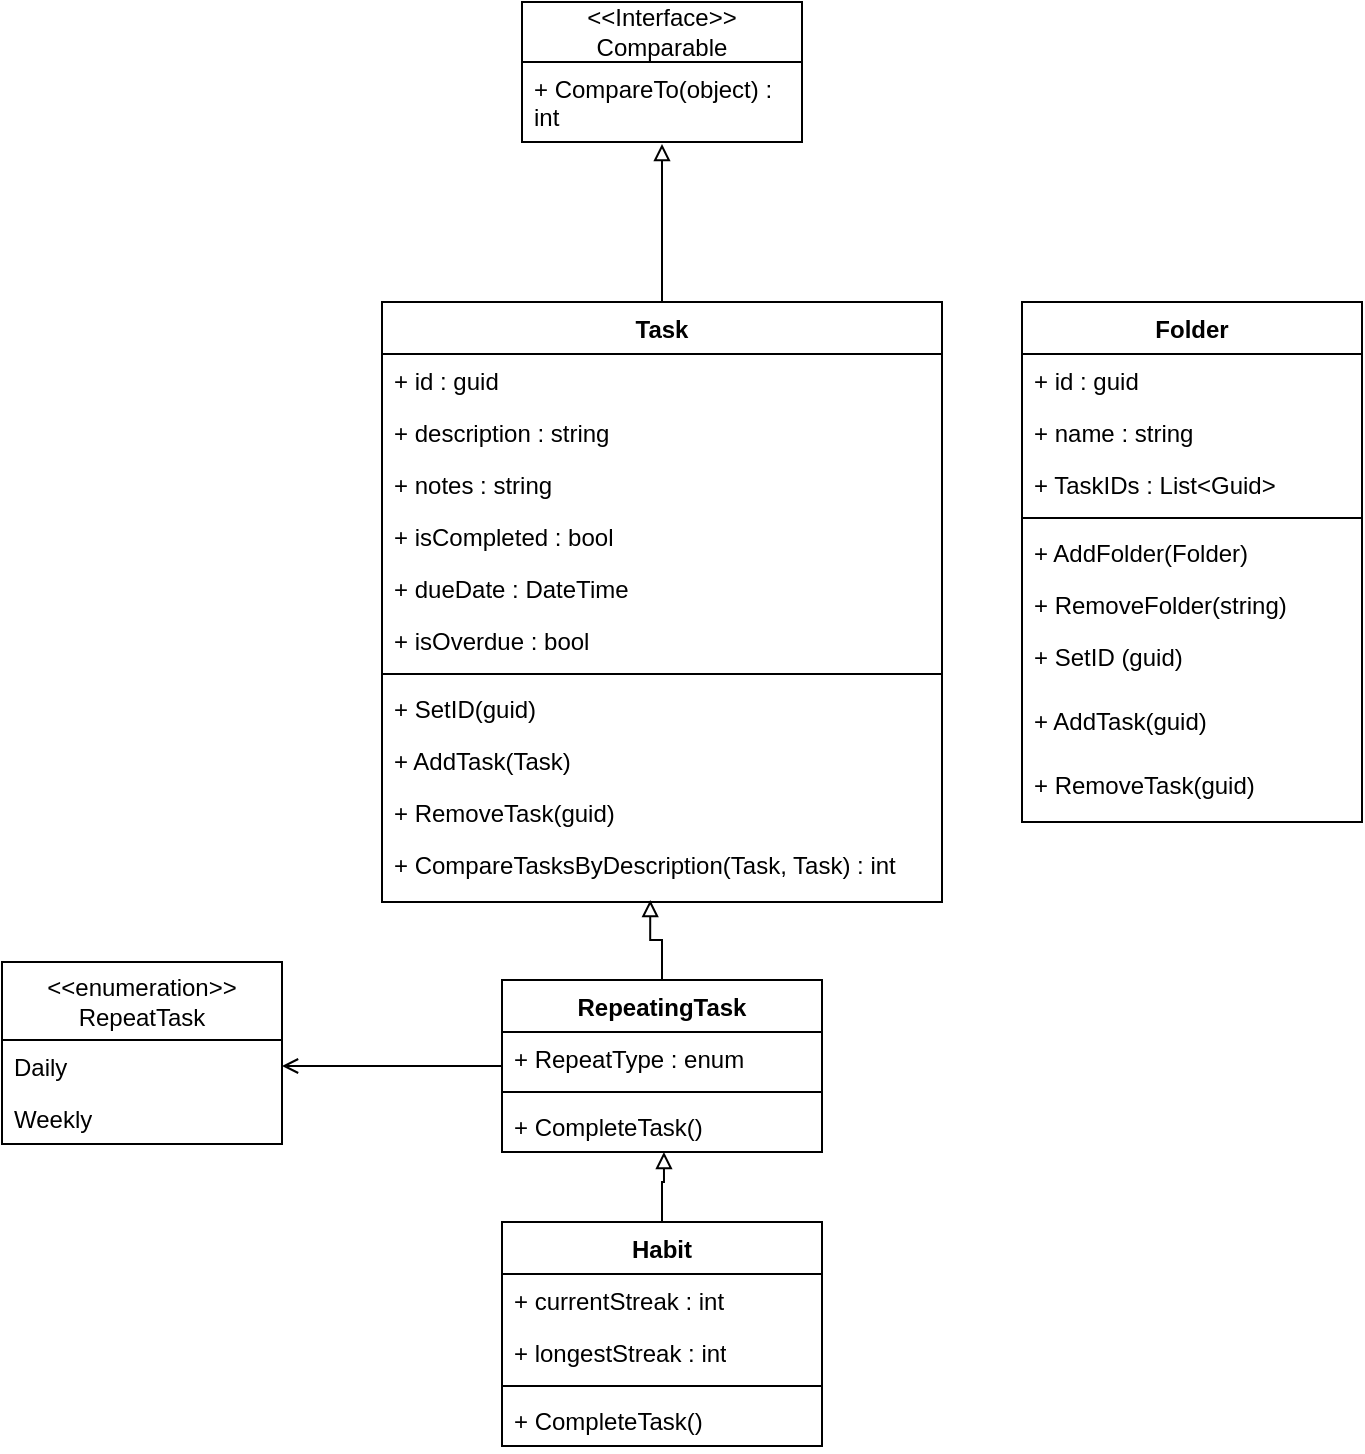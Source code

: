 <mxfile version="24.4.3" type="device">
  <diagram name="Page-1" id="kW_AgVgdczES7CQLEwff">
    <mxGraphModel dx="1687" dy="915" grid="1" gridSize="10" guides="1" tooltips="1" connect="1" arrows="1" fold="1" page="1" pageScale="1" pageWidth="850" pageHeight="1100" math="0" shadow="0">
      <root>
        <mxCell id="0" />
        <mxCell id="1" parent="0" />
        <mxCell id="ZyRgSm2NHf9_5AOlG4TQ-1" value="Task" style="swimlane;fontStyle=1;align=center;verticalAlign=top;childLayout=stackLayout;horizontal=1;startSize=26;horizontalStack=0;resizeParent=1;resizeParentMax=0;resizeLast=0;collapsible=1;marginBottom=0;whiteSpace=wrap;html=1;" vertex="1" parent="1">
          <mxGeometry x="200" y="190" width="280" height="300" as="geometry" />
        </mxCell>
        <mxCell id="ZyRgSm2NHf9_5AOlG4TQ-5" value="+ id : guid&lt;div&gt;&lt;br&gt;&lt;/div&gt;" style="text;strokeColor=none;fillColor=none;align=left;verticalAlign=top;spacingLeft=4;spacingRight=4;overflow=hidden;rotatable=0;points=[[0,0.5],[1,0.5]];portConstraint=eastwest;whiteSpace=wrap;html=1;" vertex="1" parent="ZyRgSm2NHf9_5AOlG4TQ-1">
          <mxGeometry y="26" width="280" height="26" as="geometry" />
        </mxCell>
        <mxCell id="ZyRgSm2NHf9_5AOlG4TQ-6" value="+ description : string" style="text;strokeColor=none;fillColor=none;align=left;verticalAlign=top;spacingLeft=4;spacingRight=4;overflow=hidden;rotatable=0;points=[[0,0.5],[1,0.5]];portConstraint=eastwest;whiteSpace=wrap;html=1;" vertex="1" parent="ZyRgSm2NHf9_5AOlG4TQ-1">
          <mxGeometry y="52" width="280" height="26" as="geometry" />
        </mxCell>
        <mxCell id="ZyRgSm2NHf9_5AOlG4TQ-7" value="+ notes : string" style="text;strokeColor=none;fillColor=none;align=left;verticalAlign=top;spacingLeft=4;spacingRight=4;overflow=hidden;rotatable=0;points=[[0,0.5],[1,0.5]];portConstraint=eastwest;whiteSpace=wrap;html=1;" vertex="1" parent="ZyRgSm2NHf9_5AOlG4TQ-1">
          <mxGeometry y="78" width="280" height="26" as="geometry" />
        </mxCell>
        <mxCell id="ZyRgSm2NHf9_5AOlG4TQ-8" value="+ isCompleted : bool" style="text;strokeColor=none;fillColor=none;align=left;verticalAlign=top;spacingLeft=4;spacingRight=4;overflow=hidden;rotatable=0;points=[[0,0.5],[1,0.5]];portConstraint=eastwest;whiteSpace=wrap;html=1;" vertex="1" parent="ZyRgSm2NHf9_5AOlG4TQ-1">
          <mxGeometry y="104" width="280" height="26" as="geometry" />
        </mxCell>
        <mxCell id="ZyRgSm2NHf9_5AOlG4TQ-9" value="+ dueDate : DateTime" style="text;strokeColor=none;fillColor=none;align=left;verticalAlign=top;spacingLeft=4;spacingRight=4;overflow=hidden;rotatable=0;points=[[0,0.5],[1,0.5]];portConstraint=eastwest;whiteSpace=wrap;html=1;" vertex="1" parent="ZyRgSm2NHf9_5AOlG4TQ-1">
          <mxGeometry y="130" width="280" height="26" as="geometry" />
        </mxCell>
        <mxCell id="ZyRgSm2NHf9_5AOlG4TQ-2" value="+ isOverdue : bool" style="text;strokeColor=none;fillColor=none;align=left;verticalAlign=top;spacingLeft=4;spacingRight=4;overflow=hidden;rotatable=0;points=[[0,0.5],[1,0.5]];portConstraint=eastwest;whiteSpace=wrap;html=1;" vertex="1" parent="ZyRgSm2NHf9_5AOlG4TQ-1">
          <mxGeometry y="156" width="280" height="26" as="geometry" />
        </mxCell>
        <mxCell id="ZyRgSm2NHf9_5AOlG4TQ-3" value="" style="line;strokeWidth=1;fillColor=none;align=left;verticalAlign=middle;spacingTop=-1;spacingLeft=3;spacingRight=3;rotatable=0;labelPosition=right;points=[];portConstraint=eastwest;strokeColor=inherit;" vertex="1" parent="ZyRgSm2NHf9_5AOlG4TQ-1">
          <mxGeometry y="182" width="280" height="8" as="geometry" />
        </mxCell>
        <mxCell id="ZyRgSm2NHf9_5AOlG4TQ-4" value="+ SetID(guid)" style="text;strokeColor=none;fillColor=none;align=left;verticalAlign=top;spacingLeft=4;spacingRight=4;overflow=hidden;rotatable=0;points=[[0,0.5],[1,0.5]];portConstraint=eastwest;whiteSpace=wrap;html=1;" vertex="1" parent="ZyRgSm2NHf9_5AOlG4TQ-1">
          <mxGeometry y="190" width="280" height="26" as="geometry" />
        </mxCell>
        <mxCell id="ZyRgSm2NHf9_5AOlG4TQ-13" value="+ AddTask(Task)" style="text;strokeColor=none;fillColor=none;align=left;verticalAlign=top;spacingLeft=4;spacingRight=4;overflow=hidden;rotatable=0;points=[[0,0.5],[1,0.5]];portConstraint=eastwest;whiteSpace=wrap;html=1;" vertex="1" parent="ZyRgSm2NHf9_5AOlG4TQ-1">
          <mxGeometry y="216" width="280" height="26" as="geometry" />
        </mxCell>
        <mxCell id="ZyRgSm2NHf9_5AOlG4TQ-12" value="+ RemoveTask(guid)" style="text;strokeColor=none;fillColor=none;align=left;verticalAlign=top;spacingLeft=4;spacingRight=4;overflow=hidden;rotatable=0;points=[[0,0.5],[1,0.5]];portConstraint=eastwest;whiteSpace=wrap;html=1;" vertex="1" parent="ZyRgSm2NHf9_5AOlG4TQ-1">
          <mxGeometry y="242" width="280" height="26" as="geometry" />
        </mxCell>
        <mxCell id="ZyRgSm2NHf9_5AOlG4TQ-11" value="+ CompareTasksByDescription(Task, Task) : int" style="text;strokeColor=none;fillColor=none;align=left;verticalAlign=top;spacingLeft=4;spacingRight=4;overflow=hidden;rotatable=0;points=[[0,0.5],[1,0.5]];portConstraint=eastwest;whiteSpace=wrap;html=1;" vertex="1" parent="ZyRgSm2NHf9_5AOlG4TQ-1">
          <mxGeometry y="268" width="280" height="32" as="geometry" />
        </mxCell>
        <mxCell id="ZyRgSm2NHf9_5AOlG4TQ-14" value="&amp;lt;&amp;lt;Interface&amp;gt;&amp;gt;&lt;div&gt;Comparable&lt;/div&gt;" style="swimlane;fontStyle=0;childLayout=stackLayout;horizontal=1;startSize=30;fillColor=none;horizontalStack=0;resizeParent=1;resizeParentMax=0;resizeLast=0;collapsible=1;marginBottom=0;whiteSpace=wrap;html=1;" vertex="1" parent="1">
          <mxGeometry x="270" y="40" width="140" height="70" as="geometry" />
        </mxCell>
        <mxCell id="ZyRgSm2NHf9_5AOlG4TQ-15" value="+ CompareTo(object) : int" style="text;strokeColor=none;fillColor=none;align=left;verticalAlign=top;spacingLeft=4;spacingRight=4;overflow=hidden;rotatable=0;points=[[0,0.5],[1,0.5]];portConstraint=eastwest;whiteSpace=wrap;html=1;" vertex="1" parent="ZyRgSm2NHf9_5AOlG4TQ-14">
          <mxGeometry y="30" width="140" height="40" as="geometry" />
        </mxCell>
        <mxCell id="ZyRgSm2NHf9_5AOlG4TQ-18" style="edgeStyle=orthogonalEdgeStyle;rounded=0;orthogonalLoop=1;jettySize=auto;html=1;entryX=0.5;entryY=1.025;entryDx=0;entryDy=0;entryPerimeter=0;endArrow=block;endFill=0;" edge="1" parent="1" source="ZyRgSm2NHf9_5AOlG4TQ-1" target="ZyRgSm2NHf9_5AOlG4TQ-15">
          <mxGeometry relative="1" as="geometry" />
        </mxCell>
        <mxCell id="ZyRgSm2NHf9_5AOlG4TQ-23" style="edgeStyle=orthogonalEdgeStyle;rounded=0;orthogonalLoop=1;jettySize=auto;html=1;endArrow=open;endFill=0;entryX=1;entryY=0.5;entryDx=0;entryDy=0;" edge="1" parent="1" source="ZyRgSm2NHf9_5AOlG4TQ-19" target="ZyRgSm2NHf9_5AOlG4TQ-25">
          <mxGeometry relative="1" as="geometry">
            <mxPoint x="170" y="572" as="targetPoint" />
          </mxGeometry>
        </mxCell>
        <mxCell id="ZyRgSm2NHf9_5AOlG4TQ-19" value="RepeatingTask" style="swimlane;fontStyle=1;align=center;verticalAlign=top;childLayout=stackLayout;horizontal=1;startSize=26;horizontalStack=0;resizeParent=1;resizeParentMax=0;resizeLast=0;collapsible=1;marginBottom=0;whiteSpace=wrap;html=1;" vertex="1" parent="1">
          <mxGeometry x="260" y="529" width="160" height="86" as="geometry" />
        </mxCell>
        <mxCell id="ZyRgSm2NHf9_5AOlG4TQ-20" value="+ RepeatType : enum" style="text;strokeColor=none;fillColor=none;align=left;verticalAlign=top;spacingLeft=4;spacingRight=4;overflow=hidden;rotatable=0;points=[[0,0.5],[1,0.5]];portConstraint=eastwest;whiteSpace=wrap;html=1;" vertex="1" parent="ZyRgSm2NHf9_5AOlG4TQ-19">
          <mxGeometry y="26" width="160" height="26" as="geometry" />
        </mxCell>
        <mxCell id="ZyRgSm2NHf9_5AOlG4TQ-21" value="" style="line;strokeWidth=1;fillColor=none;align=left;verticalAlign=middle;spacingTop=-1;spacingLeft=3;spacingRight=3;rotatable=0;labelPosition=right;points=[];portConstraint=eastwest;strokeColor=inherit;" vertex="1" parent="ZyRgSm2NHf9_5AOlG4TQ-19">
          <mxGeometry y="52" width="160" height="8" as="geometry" />
        </mxCell>
        <mxCell id="ZyRgSm2NHf9_5AOlG4TQ-22" value="+ CompleteTask()" style="text;strokeColor=none;fillColor=none;align=left;verticalAlign=top;spacingLeft=4;spacingRight=4;overflow=hidden;rotatable=0;points=[[0,0.5],[1,0.5]];portConstraint=eastwest;whiteSpace=wrap;html=1;" vertex="1" parent="ZyRgSm2NHf9_5AOlG4TQ-19">
          <mxGeometry y="60" width="160" height="26" as="geometry" />
        </mxCell>
        <mxCell id="ZyRgSm2NHf9_5AOlG4TQ-24" value="&amp;lt;&amp;lt;enumeration&amp;gt;&amp;gt;&lt;div&gt;RepeatTask&lt;/div&gt;" style="swimlane;fontStyle=0;childLayout=stackLayout;horizontal=1;startSize=39;fillColor=none;horizontalStack=0;resizeParent=1;resizeParentMax=0;resizeLast=0;collapsible=1;marginBottom=0;whiteSpace=wrap;html=1;" vertex="1" parent="1">
          <mxGeometry x="10" y="520" width="140" height="91" as="geometry" />
        </mxCell>
        <mxCell id="ZyRgSm2NHf9_5AOlG4TQ-25" value="Daily" style="text;strokeColor=none;fillColor=none;align=left;verticalAlign=top;spacingLeft=4;spacingRight=4;overflow=hidden;rotatable=0;points=[[0,0.5],[1,0.5]];portConstraint=eastwest;whiteSpace=wrap;html=1;" vertex="1" parent="ZyRgSm2NHf9_5AOlG4TQ-24">
          <mxGeometry y="39" width="140" height="26" as="geometry" />
        </mxCell>
        <mxCell id="ZyRgSm2NHf9_5AOlG4TQ-26" value="Weekly" style="text;strokeColor=none;fillColor=none;align=left;verticalAlign=top;spacingLeft=4;spacingRight=4;overflow=hidden;rotatable=0;points=[[0,0.5],[1,0.5]];portConstraint=eastwest;whiteSpace=wrap;html=1;" vertex="1" parent="ZyRgSm2NHf9_5AOlG4TQ-24">
          <mxGeometry y="65" width="140" height="26" as="geometry" />
        </mxCell>
        <mxCell id="ZyRgSm2NHf9_5AOlG4TQ-28" style="edgeStyle=orthogonalEdgeStyle;rounded=0;orthogonalLoop=1;jettySize=auto;html=1;entryX=0.479;entryY=0.969;entryDx=0;entryDy=0;entryPerimeter=0;endArrow=block;endFill=0;" edge="1" parent="1" source="ZyRgSm2NHf9_5AOlG4TQ-19" target="ZyRgSm2NHf9_5AOlG4TQ-11">
          <mxGeometry relative="1" as="geometry" />
        </mxCell>
        <mxCell id="ZyRgSm2NHf9_5AOlG4TQ-29" value="Habit" style="swimlane;fontStyle=1;align=center;verticalAlign=top;childLayout=stackLayout;horizontal=1;startSize=26;horizontalStack=0;resizeParent=1;resizeParentMax=0;resizeLast=0;collapsible=1;marginBottom=0;whiteSpace=wrap;html=1;" vertex="1" parent="1">
          <mxGeometry x="260" y="650" width="160" height="112" as="geometry" />
        </mxCell>
        <mxCell id="ZyRgSm2NHf9_5AOlG4TQ-30" value="+ currentStreak : int" style="text;strokeColor=none;fillColor=none;align=left;verticalAlign=top;spacingLeft=4;spacingRight=4;overflow=hidden;rotatable=0;points=[[0,0.5],[1,0.5]];portConstraint=eastwest;whiteSpace=wrap;html=1;" vertex="1" parent="ZyRgSm2NHf9_5AOlG4TQ-29">
          <mxGeometry y="26" width="160" height="26" as="geometry" />
        </mxCell>
        <mxCell id="ZyRgSm2NHf9_5AOlG4TQ-34" value="+ longestStreak : int" style="text;strokeColor=none;fillColor=none;align=left;verticalAlign=top;spacingLeft=4;spacingRight=4;overflow=hidden;rotatable=0;points=[[0,0.5],[1,0.5]];portConstraint=eastwest;whiteSpace=wrap;html=1;" vertex="1" parent="ZyRgSm2NHf9_5AOlG4TQ-29">
          <mxGeometry y="52" width="160" height="26" as="geometry" />
        </mxCell>
        <mxCell id="ZyRgSm2NHf9_5AOlG4TQ-31" value="" style="line;strokeWidth=1;fillColor=none;align=left;verticalAlign=middle;spacingTop=-1;spacingLeft=3;spacingRight=3;rotatable=0;labelPosition=right;points=[];portConstraint=eastwest;strokeColor=inherit;" vertex="1" parent="ZyRgSm2NHf9_5AOlG4TQ-29">
          <mxGeometry y="78" width="160" height="8" as="geometry" />
        </mxCell>
        <mxCell id="ZyRgSm2NHf9_5AOlG4TQ-32" value="+ CompleteTask()" style="text;strokeColor=none;fillColor=none;align=left;verticalAlign=top;spacingLeft=4;spacingRight=4;overflow=hidden;rotatable=0;points=[[0,0.5],[1,0.5]];portConstraint=eastwest;whiteSpace=wrap;html=1;" vertex="1" parent="ZyRgSm2NHf9_5AOlG4TQ-29">
          <mxGeometry y="86" width="160" height="26" as="geometry" />
        </mxCell>
        <mxCell id="ZyRgSm2NHf9_5AOlG4TQ-35" style="edgeStyle=orthogonalEdgeStyle;rounded=0;orthogonalLoop=1;jettySize=auto;html=1;entryX=0.506;entryY=1;entryDx=0;entryDy=0;entryPerimeter=0;endArrow=block;endFill=0;" edge="1" parent="1" source="ZyRgSm2NHf9_5AOlG4TQ-29" target="ZyRgSm2NHf9_5AOlG4TQ-22">
          <mxGeometry relative="1" as="geometry" />
        </mxCell>
        <mxCell id="ZyRgSm2NHf9_5AOlG4TQ-36" value="Folder" style="swimlane;fontStyle=1;align=center;verticalAlign=top;childLayout=stackLayout;horizontal=1;startSize=26;horizontalStack=0;resizeParent=1;resizeParentMax=0;resizeLast=0;collapsible=1;marginBottom=0;whiteSpace=wrap;html=1;" vertex="1" parent="1">
          <mxGeometry x="520" y="190" width="170" height="260" as="geometry" />
        </mxCell>
        <mxCell id="ZyRgSm2NHf9_5AOlG4TQ-37" value="+ id : guid&lt;div&gt;&lt;br&gt;&lt;/div&gt;" style="text;strokeColor=none;fillColor=none;align=left;verticalAlign=top;spacingLeft=4;spacingRight=4;overflow=hidden;rotatable=0;points=[[0,0.5],[1,0.5]];portConstraint=eastwest;whiteSpace=wrap;html=1;" vertex="1" parent="ZyRgSm2NHf9_5AOlG4TQ-36">
          <mxGeometry y="26" width="170" height="26" as="geometry" />
        </mxCell>
        <mxCell id="ZyRgSm2NHf9_5AOlG4TQ-38" value="+ name : string" style="text;strokeColor=none;fillColor=none;align=left;verticalAlign=top;spacingLeft=4;spacingRight=4;overflow=hidden;rotatable=0;points=[[0,0.5],[1,0.5]];portConstraint=eastwest;whiteSpace=wrap;html=1;" vertex="1" parent="ZyRgSm2NHf9_5AOlG4TQ-36">
          <mxGeometry y="52" width="170" height="26" as="geometry" />
        </mxCell>
        <mxCell id="ZyRgSm2NHf9_5AOlG4TQ-42" value="+ TaskIDs : List&amp;lt;Guid&amp;gt;" style="text;strokeColor=none;fillColor=none;align=left;verticalAlign=top;spacingLeft=4;spacingRight=4;overflow=hidden;rotatable=0;points=[[0,0.5],[1,0.5]];portConstraint=eastwest;whiteSpace=wrap;html=1;" vertex="1" parent="ZyRgSm2NHf9_5AOlG4TQ-36">
          <mxGeometry y="78" width="170" height="26" as="geometry" />
        </mxCell>
        <mxCell id="ZyRgSm2NHf9_5AOlG4TQ-43" value="" style="line;strokeWidth=1;fillColor=none;align=left;verticalAlign=middle;spacingTop=-1;spacingLeft=3;spacingRight=3;rotatable=0;labelPosition=right;points=[];portConstraint=eastwest;strokeColor=inherit;" vertex="1" parent="ZyRgSm2NHf9_5AOlG4TQ-36">
          <mxGeometry y="104" width="170" height="8" as="geometry" />
        </mxCell>
        <mxCell id="ZyRgSm2NHf9_5AOlG4TQ-45" value="+ AddFolder(Folder)" style="text;strokeColor=none;fillColor=none;align=left;verticalAlign=top;spacingLeft=4;spacingRight=4;overflow=hidden;rotatable=0;points=[[0,0.5],[1,0.5]];portConstraint=eastwest;whiteSpace=wrap;html=1;" vertex="1" parent="ZyRgSm2NHf9_5AOlG4TQ-36">
          <mxGeometry y="112" width="170" height="26" as="geometry" />
        </mxCell>
        <mxCell id="ZyRgSm2NHf9_5AOlG4TQ-46" value="+ RemoveFolder(string)" style="text;strokeColor=none;fillColor=none;align=left;verticalAlign=top;spacingLeft=4;spacingRight=4;overflow=hidden;rotatable=0;points=[[0,0.5],[1,0.5]];portConstraint=eastwest;whiteSpace=wrap;html=1;" vertex="1" parent="ZyRgSm2NHf9_5AOlG4TQ-36">
          <mxGeometry y="138" width="170" height="26" as="geometry" />
        </mxCell>
        <mxCell id="ZyRgSm2NHf9_5AOlG4TQ-47" value="+ SetID (guid)" style="text;strokeColor=none;fillColor=none;align=left;verticalAlign=top;spacingLeft=4;spacingRight=4;overflow=hidden;rotatable=0;points=[[0,0.5],[1,0.5]];portConstraint=eastwest;whiteSpace=wrap;html=1;" vertex="1" parent="ZyRgSm2NHf9_5AOlG4TQ-36">
          <mxGeometry y="164" width="170" height="32" as="geometry" />
        </mxCell>
        <mxCell id="ZyRgSm2NHf9_5AOlG4TQ-48" value="+ AddTask(guid)" style="text;strokeColor=none;fillColor=none;align=left;verticalAlign=top;spacingLeft=4;spacingRight=4;overflow=hidden;rotatable=0;points=[[0,0.5],[1,0.5]];portConstraint=eastwest;whiteSpace=wrap;html=1;" vertex="1" parent="ZyRgSm2NHf9_5AOlG4TQ-36">
          <mxGeometry y="196" width="170" height="32" as="geometry" />
        </mxCell>
        <mxCell id="ZyRgSm2NHf9_5AOlG4TQ-49" value="+ RemoveTask(guid)" style="text;strokeColor=none;fillColor=none;align=left;verticalAlign=top;spacingLeft=4;spacingRight=4;overflow=hidden;rotatable=0;points=[[0,0.5],[1,0.5]];portConstraint=eastwest;whiteSpace=wrap;html=1;" vertex="1" parent="ZyRgSm2NHf9_5AOlG4TQ-36">
          <mxGeometry y="228" width="170" height="32" as="geometry" />
        </mxCell>
      </root>
    </mxGraphModel>
  </diagram>
</mxfile>
